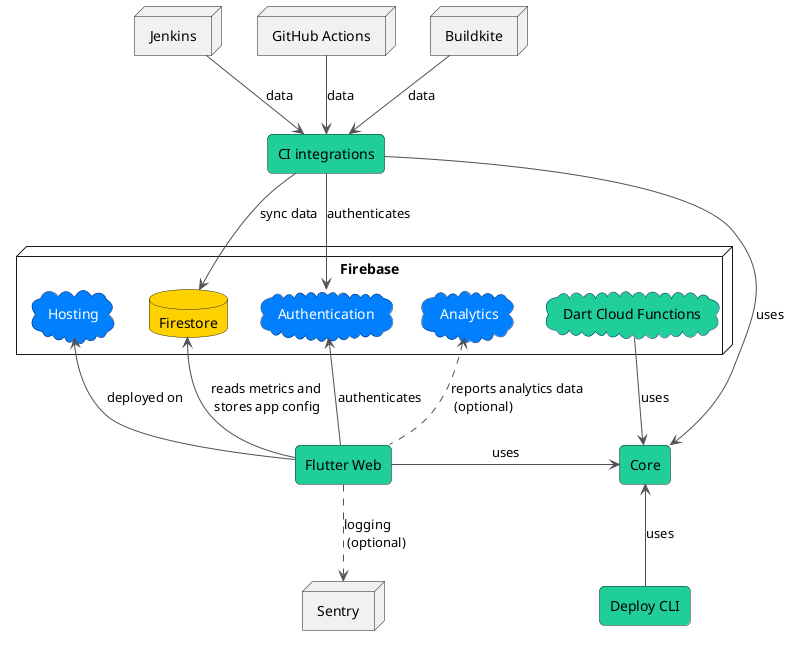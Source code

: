@startuml metrics_concept_map

skinparam DefaultTextAlignment left

skinparam database {
    borderColor #292618
    backgroundColor #fed100
}

skinparam cloud {
    borderColor #002366
    backgroundColor #007FFF
    fontColor white
}

skinparam rectangle {
    borderColor #182b27
    backgroundColor #20ce9a
    roundCorner 10
}

skinparam ArrowColor #4f4f56

node Jenkins
node "GitHub Actions" as GA
node Buildkite
node Sentry

rectangle "CI integrations" as CI

together {
    node Firebase {
        cloud Hosting
        database Firestore
        cloud Authentication
        cloud Analytics

        cloud #20ce9a "<color:black>Dart Cloud Functions</color>" as DartCloudFunctions
    }

    rectangle Core
}

rectangle "Flutter Web" as Web
rectangle "Deploy CLI" as CLI

Jenkins -[hidden]right-> GA
GA -[hidden]right-> Buildkite
Analytics -[hidden]left-> Firestore  

Jenkins -down-> CI : data
GA -down-> CI : data
Buildkite -down-> CI : data

CI -down-> Firestore : sync data
CI -down-> Authentication : authenticates

Hosting -[hidden]right-> Authentication
Authentication -[hidden]right-> Firestore

Web -up-> Firestore : reads metrics and \l stores app config
Web -up-> Authentication : authenticates
Web -up-> Hosting : deployed on
Web .up.> Analytics : reports analytics data \l (optional)
Web .down.> Sentry : logging \l (optional)

CLI -up-> Core : uses

DartCloudFunctions -right-> Core : uses
Web -right-> Core : uses
CI -right-> Core  : uses

@enduml
